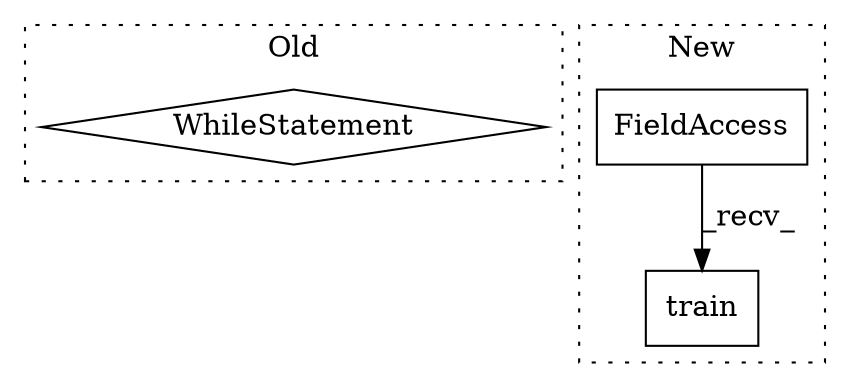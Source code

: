 digraph G {
subgraph cluster0 {
1 [label="WhileStatement" a="61" s="2890,2901" l="7,2" shape="diamond"];
label = "Old";
style="dotted";
}
subgraph cluster1 {
2 [label="train" a="32" s="3183,3201" l="6,1" shape="box"];
3 [label="FieldAccess" a="22" s="3173" l="9" shape="box"];
label = "New";
style="dotted";
}
3 -> 2 [label="_recv_"];
}